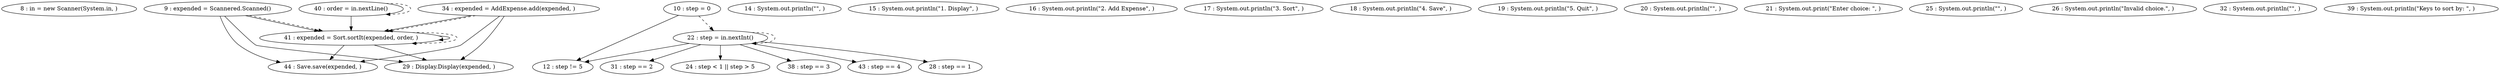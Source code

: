 digraph G {
"8 : in = new Scanner(System.in, )"
"9 : expended = Scannered.Scanned()"
"9 : expended = Scannered.Scanned()" -> "41 : expended = Sort.sortIt(expended, order, )"
"9 : expended = Scannered.Scanned()" -> "44 : Save.save(expended, )"
"9 : expended = Scannered.Scanned()" -> "29 : Display.Display(expended, )"
"9 : expended = Scannered.Scanned()" -> "41 : expended = Sort.sortIt(expended, order, )" [style=dashed]
"10 : step = 0"
"10 : step = 0" -> "12 : step != 5"
"10 : step = 0" -> "22 : step = in.nextInt()" [style=dashed]
"12 : step != 5"
"14 : System.out.println(\"\", )"
"15 : System.out.println(\"1. Display\", )"
"16 : System.out.println(\"2. Add Expense\", )"
"17 : System.out.println(\"3. Sort\", )"
"18 : System.out.println(\"4. Save\", )"
"19 : System.out.println(\"5. Quit\", )"
"20 : System.out.println(\"\", )"
"21 : System.out.print(\"Enter choice: \", )"
"22 : step = in.nextInt()"
"22 : step = in.nextInt()" -> "31 : step == 2"
"22 : step = in.nextInt()" -> "12 : step != 5"
"22 : step = in.nextInt()" -> "24 : step < 1 || step > 5"
"22 : step = in.nextInt()" -> "38 : step == 3"
"22 : step = in.nextInt()" -> "43 : step == 4"
"22 : step = in.nextInt()" -> "28 : step == 1"
"22 : step = in.nextInt()" -> "22 : step = in.nextInt()" [style=dashed]
"24 : step < 1 || step > 5"
"25 : System.out.println(\"\", )"
"26 : System.out.println(\"Invalid choice.\", )"
"28 : step == 1"
"29 : Display.Display(expended, )"
"31 : step == 2"
"32 : System.out.println(\"\", )"
"34 : expended = AddExpense.add(expended, )"
"34 : expended = AddExpense.add(expended, )" -> "41 : expended = Sort.sortIt(expended, order, )"
"34 : expended = AddExpense.add(expended, )" -> "44 : Save.save(expended, )"
"34 : expended = AddExpense.add(expended, )" -> "29 : Display.Display(expended, )"
"34 : expended = AddExpense.add(expended, )" -> "41 : expended = Sort.sortIt(expended, order, )" [style=dashed]
"38 : step == 3"
"39 : System.out.println(\"Keys to sort by: \", )"
"40 : order = in.nextLine()"
"40 : order = in.nextLine()" -> "41 : expended = Sort.sortIt(expended, order, )"
"40 : order = in.nextLine()" -> "40 : order = in.nextLine()" [style=dashed]
"41 : expended = Sort.sortIt(expended, order, )"
"41 : expended = Sort.sortIt(expended, order, )" -> "41 : expended = Sort.sortIt(expended, order, )"
"41 : expended = Sort.sortIt(expended, order, )" -> "44 : Save.save(expended, )"
"41 : expended = Sort.sortIt(expended, order, )" -> "29 : Display.Display(expended, )"
"41 : expended = Sort.sortIt(expended, order, )" -> "41 : expended = Sort.sortIt(expended, order, )" [style=dashed]
"43 : step == 4"
"44 : Save.save(expended, )"
"12 : step != 5"
}
